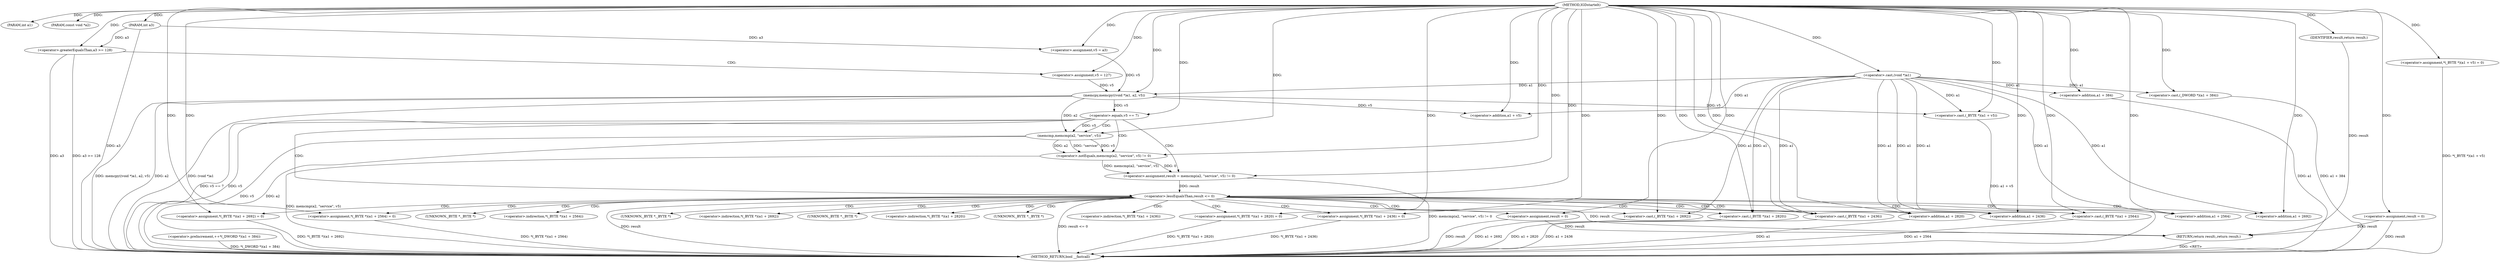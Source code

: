 digraph IGDstartelt {  
"1000103" [label = "(METHOD,IGDstartelt)" ]
"1000199" [label = "(METHOD_RETURN,bool __fastcall)" ]
"1000104" [label = "(PARAM,int a1)" ]
"1000105" [label = "(PARAM,const void *a2)" ]
"1000106" [label = "(PARAM,int a3)" ]
"1000110" [label = "(<operator>.assignment,v5 = a3)" ]
"1000114" [label = "(<operator>.greaterEqualsThan,a3 >= 128)" ]
"1000117" [label = "(<operator>.assignment,v5 = 127)" ]
"1000120" [label = "(memcpy,memcpy((void *)a1, a2, v5))" ]
"1000121" [label = "(<operator>.cast,(void *)a1)" ]
"1000126" [label = "(<operator>.assignment,result = 0)" ]
"1000129" [label = "(<operator>.assignment,*(_BYTE *)(a1 + v5) = 0)" ]
"1000131" [label = "(<operator>.cast,(_BYTE *)(a1 + v5))" ]
"1000133" [label = "(<operator>.addition,a1 + v5)" ]
"1000137" [label = "(<operator>.preIncrement,++*(_DWORD *)(a1 + 384))" ]
"1000139" [label = "(<operator>.cast,(_DWORD *)(a1 + 384))" ]
"1000141" [label = "(<operator>.addition,a1 + 384)" ]
"1000145" [label = "(<operator>.equals,v5 == 7)" ]
"1000149" [label = "(<operator>.assignment,result = memcmp(a2, \"service\", v5) != 0)" ]
"1000151" [label = "(<operator>.notEquals,memcmp(a2, \"service\", v5) != 0)" ]
"1000152" [label = "(memcmp,memcmp(a2, \"service\", v5))" ]
"1000158" [label = "(<operator>.lessEqualsThan,result <= 0)" ]
"1000162" [label = "(<operator>.assignment,result = 0)" ]
"1000165" [label = "(<operator>.assignment,*(_BYTE *)(a1 + 2436) = 0)" ]
"1000167" [label = "(<operator>.cast,(_BYTE *)(a1 + 2436))" ]
"1000169" [label = "(<operator>.addition,a1 + 2436)" ]
"1000173" [label = "(<operator>.assignment,*(_BYTE *)(a1 + 2564) = 0)" ]
"1000175" [label = "(<operator>.cast,(_BYTE *)(a1 + 2564))" ]
"1000177" [label = "(<operator>.addition,a1 + 2564)" ]
"1000181" [label = "(<operator>.assignment,*(_BYTE *)(a1 + 2692) = 0)" ]
"1000183" [label = "(<operator>.cast,(_BYTE *)(a1 + 2692))" ]
"1000185" [label = "(<operator>.addition,a1 + 2692)" ]
"1000189" [label = "(<operator>.assignment,*(_BYTE *)(a1 + 2820) = 0)" ]
"1000191" [label = "(<operator>.cast,(_BYTE *)(a1 + 2820))" ]
"1000193" [label = "(<operator>.addition,a1 + 2820)" ]
"1000197" [label = "(RETURN,return result;,return result;)" ]
"1000198" [label = "(IDENTIFIER,result,return result;)" ]
"1000166" [label = "(<operator>.indirection,*(_BYTE *)(a1 + 2436))" ]
"1000168" [label = "(UNKNOWN,_BYTE *,_BYTE *)" ]
"1000174" [label = "(<operator>.indirection,*(_BYTE *)(a1 + 2564))" ]
"1000176" [label = "(UNKNOWN,_BYTE *,_BYTE *)" ]
"1000182" [label = "(<operator>.indirection,*(_BYTE *)(a1 + 2692))" ]
"1000184" [label = "(UNKNOWN,_BYTE *,_BYTE *)" ]
"1000190" [label = "(<operator>.indirection,*(_BYTE *)(a1 + 2820))" ]
"1000192" [label = "(UNKNOWN,_BYTE *,_BYTE *)" ]
  "1000193" -> "1000199"  [ label = "DDG: a1"] 
  "1000141" -> "1000199"  [ label = "DDG: a1"] 
  "1000152" -> "1000199"  [ label = "DDG: v5"] 
  "1000137" -> "1000199"  [ label = "DDG: *(_DWORD *)(a1 + 384)"] 
  "1000114" -> "1000199"  [ label = "DDG: a3 >= 128"] 
  "1000145" -> "1000199"  [ label = "DDG: v5 == 7"] 
  "1000145" -> "1000199"  [ label = "DDG: v5"] 
  "1000120" -> "1000199"  [ label = "DDG: memcpy((void *)a1, a2, v5)"] 
  "1000126" -> "1000199"  [ label = "DDG: result"] 
  "1000162" -> "1000199"  [ label = "DDG: result"] 
  "1000165" -> "1000199"  [ label = "DDG: *(_BYTE *)(a1 + 2436)"] 
  "1000173" -> "1000199"  [ label = "DDG: *(_BYTE *)(a1 + 2564)"] 
  "1000120" -> "1000199"  [ label = "DDG: a2"] 
  "1000151" -> "1000199"  [ label = "DDG: memcmp(a2, \"service\", v5)"] 
  "1000120" -> "1000199"  [ label = "DDG: (void *)a1"] 
  "1000129" -> "1000199"  [ label = "DDG: *(_BYTE *)(a1 + v5)"] 
  "1000152" -> "1000199"  [ label = "DDG: a2"] 
  "1000131" -> "1000199"  [ label = "DDG: a1 + v5"] 
  "1000181" -> "1000199"  [ label = "DDG: *(_BYTE *)(a1 + 2692)"] 
  "1000158" -> "1000199"  [ label = "DDG: result <= 0"] 
  "1000189" -> "1000199"  [ label = "DDG: *(_BYTE *)(a1 + 2820)"] 
  "1000114" -> "1000199"  [ label = "DDG: a3"] 
  "1000158" -> "1000199"  [ label = "DDG: result"] 
  "1000183" -> "1000199"  [ label = "DDG: a1 + 2692"] 
  "1000191" -> "1000199"  [ label = "DDG: a1 + 2820"] 
  "1000139" -> "1000199"  [ label = "DDG: a1 + 384"] 
  "1000175" -> "1000199"  [ label = "DDG: a1 + 2564"] 
  "1000167" -> "1000199"  [ label = "DDG: a1 + 2436"] 
  "1000149" -> "1000199"  [ label = "DDG: memcmp(a2, \"service\", v5) != 0"] 
  "1000106" -> "1000199"  [ label = "DDG: a3"] 
  "1000197" -> "1000199"  [ label = "DDG: <RET>"] 
  "1000103" -> "1000104"  [ label = "DDG: "] 
  "1000103" -> "1000105"  [ label = "DDG: "] 
  "1000103" -> "1000106"  [ label = "DDG: "] 
  "1000106" -> "1000110"  [ label = "DDG: a3"] 
  "1000103" -> "1000110"  [ label = "DDG: "] 
  "1000106" -> "1000114"  [ label = "DDG: a3"] 
  "1000103" -> "1000114"  [ label = "DDG: "] 
  "1000103" -> "1000117"  [ label = "DDG: "] 
  "1000121" -> "1000120"  [ label = "DDG: a1"] 
  "1000103" -> "1000121"  [ label = "DDG: "] 
  "1000103" -> "1000120"  [ label = "DDG: "] 
  "1000117" -> "1000120"  [ label = "DDG: v5"] 
  "1000110" -> "1000120"  [ label = "DDG: v5"] 
  "1000103" -> "1000126"  [ label = "DDG: "] 
  "1000103" -> "1000129"  [ label = "DDG: "] 
  "1000121" -> "1000131"  [ label = "DDG: a1"] 
  "1000103" -> "1000131"  [ label = "DDG: "] 
  "1000120" -> "1000131"  [ label = "DDG: v5"] 
  "1000121" -> "1000133"  [ label = "DDG: a1"] 
  "1000103" -> "1000133"  [ label = "DDG: "] 
  "1000120" -> "1000133"  [ label = "DDG: v5"] 
  "1000103" -> "1000139"  [ label = "DDG: "] 
  "1000121" -> "1000139"  [ label = "DDG: a1"] 
  "1000103" -> "1000141"  [ label = "DDG: "] 
  "1000121" -> "1000141"  [ label = "DDG: a1"] 
  "1000103" -> "1000145"  [ label = "DDG: "] 
  "1000120" -> "1000145"  [ label = "DDG: v5"] 
  "1000151" -> "1000149"  [ label = "DDG: memcmp(a2, \"service\", v5)"] 
  "1000151" -> "1000149"  [ label = "DDG: 0"] 
  "1000103" -> "1000149"  [ label = "DDG: "] 
  "1000152" -> "1000151"  [ label = "DDG: a2"] 
  "1000152" -> "1000151"  [ label = "DDG: \"service\""] 
  "1000152" -> "1000151"  [ label = "DDG: v5"] 
  "1000120" -> "1000152"  [ label = "DDG: a2"] 
  "1000103" -> "1000152"  [ label = "DDG: "] 
  "1000145" -> "1000152"  [ label = "DDG: v5"] 
  "1000103" -> "1000151"  [ label = "DDG: "] 
  "1000149" -> "1000158"  [ label = "DDG: result"] 
  "1000103" -> "1000158"  [ label = "DDG: "] 
  "1000103" -> "1000162"  [ label = "DDG: "] 
  "1000103" -> "1000165"  [ label = "DDG: "] 
  "1000103" -> "1000167"  [ label = "DDG: "] 
  "1000121" -> "1000167"  [ label = "DDG: a1"] 
  "1000103" -> "1000169"  [ label = "DDG: "] 
  "1000121" -> "1000169"  [ label = "DDG: a1"] 
  "1000103" -> "1000173"  [ label = "DDG: "] 
  "1000103" -> "1000175"  [ label = "DDG: "] 
  "1000121" -> "1000175"  [ label = "DDG: a1"] 
  "1000103" -> "1000177"  [ label = "DDG: "] 
  "1000121" -> "1000177"  [ label = "DDG: a1"] 
  "1000103" -> "1000181"  [ label = "DDG: "] 
  "1000103" -> "1000183"  [ label = "DDG: "] 
  "1000121" -> "1000183"  [ label = "DDG: a1"] 
  "1000103" -> "1000185"  [ label = "DDG: "] 
  "1000121" -> "1000185"  [ label = "DDG: a1"] 
  "1000103" -> "1000189"  [ label = "DDG: "] 
  "1000103" -> "1000191"  [ label = "DDG: "] 
  "1000121" -> "1000191"  [ label = "DDG: a1"] 
  "1000103" -> "1000193"  [ label = "DDG: "] 
  "1000121" -> "1000193"  [ label = "DDG: a1"] 
  "1000198" -> "1000197"  [ label = "DDG: result"] 
  "1000158" -> "1000197"  [ label = "DDG: result"] 
  "1000126" -> "1000197"  [ label = "DDG: result"] 
  "1000162" -> "1000197"  [ label = "DDG: result"] 
  "1000103" -> "1000198"  [ label = "DDG: "] 
  "1000114" -> "1000117"  [ label = "CDG: "] 
  "1000145" -> "1000158"  [ label = "CDG: "] 
  "1000145" -> "1000152"  [ label = "CDG: "] 
  "1000145" -> "1000151"  [ label = "CDG: "] 
  "1000145" -> "1000149"  [ label = "CDG: "] 
  "1000158" -> "1000176"  [ label = "CDG: "] 
  "1000158" -> "1000175"  [ label = "CDG: "] 
  "1000158" -> "1000174"  [ label = "CDG: "] 
  "1000158" -> "1000173"  [ label = "CDG: "] 
  "1000158" -> "1000169"  [ label = "CDG: "] 
  "1000158" -> "1000168"  [ label = "CDG: "] 
  "1000158" -> "1000167"  [ label = "CDG: "] 
  "1000158" -> "1000166"  [ label = "CDG: "] 
  "1000158" -> "1000165"  [ label = "CDG: "] 
  "1000158" -> "1000162"  [ label = "CDG: "] 
  "1000158" -> "1000192"  [ label = "CDG: "] 
  "1000158" -> "1000191"  [ label = "CDG: "] 
  "1000158" -> "1000190"  [ label = "CDG: "] 
  "1000158" -> "1000189"  [ label = "CDG: "] 
  "1000158" -> "1000185"  [ label = "CDG: "] 
  "1000158" -> "1000184"  [ label = "CDG: "] 
  "1000158" -> "1000183"  [ label = "CDG: "] 
  "1000158" -> "1000182"  [ label = "CDG: "] 
  "1000158" -> "1000181"  [ label = "CDG: "] 
  "1000158" -> "1000177"  [ label = "CDG: "] 
  "1000158" -> "1000193"  [ label = "CDG: "] 
}
